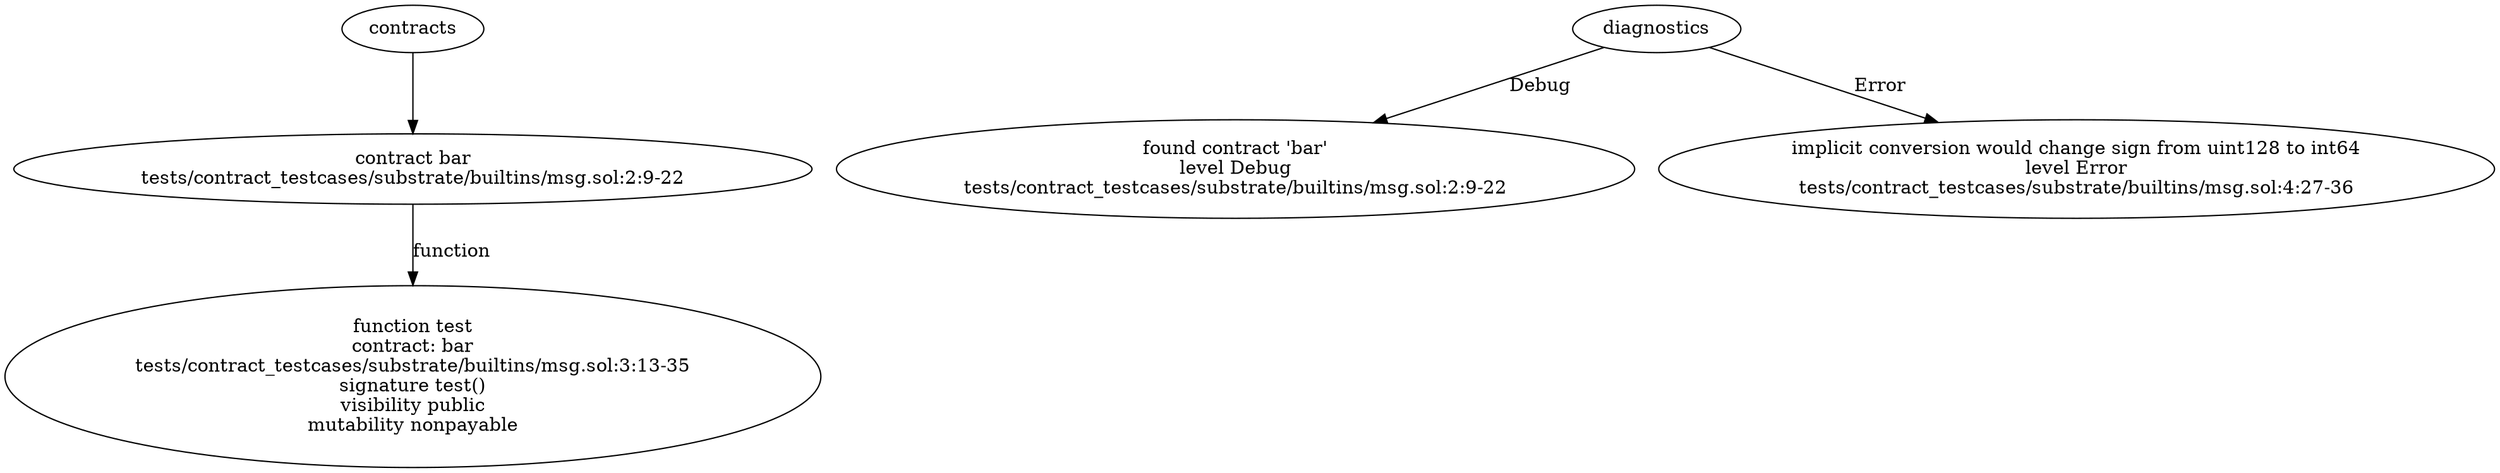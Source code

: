 strict digraph "tests/contract_testcases/substrate/builtins/msg.sol" {
	contract [label="contract bar\ntests/contract_testcases/substrate/builtins/msg.sol:2:9-22"]
	test [label="function test\ncontract: bar\ntests/contract_testcases/substrate/builtins/msg.sol:3:13-35\nsignature test()\nvisibility public\nmutability nonpayable"]
	diagnostic [label="found contract 'bar'\nlevel Debug\ntests/contract_testcases/substrate/builtins/msg.sol:2:9-22"]
	diagnostic_5 [label="implicit conversion would change sign from uint128 to int64\nlevel Error\ntests/contract_testcases/substrate/builtins/msg.sol:4:27-36"]
	contracts -> contract
	contract -> test [label="function"]
	diagnostics -> diagnostic [label="Debug"]
	diagnostics -> diagnostic_5 [label="Error"]
}
